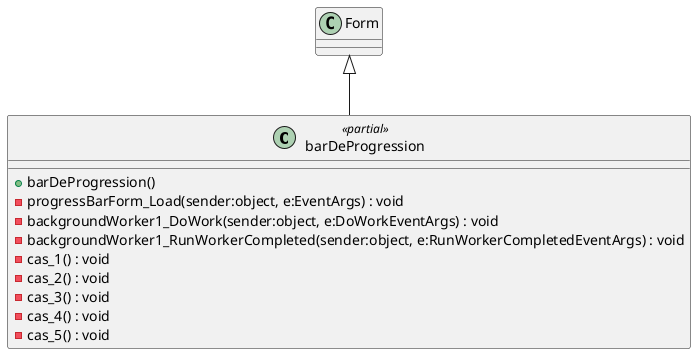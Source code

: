 @startuml
class barDeProgression <<partial>> {
    + barDeProgression()
    - progressBarForm_Load(sender:object, e:EventArgs) : void
    - backgroundWorker1_DoWork(sender:object, e:DoWorkEventArgs) : void
    - backgroundWorker1_RunWorkerCompleted(sender:object, e:RunWorkerCompletedEventArgs) : void
    - cas_1() : void
    - cas_2() : void
    - cas_3() : void
    - cas_4() : void
    - cas_5() : void
}
Form <|-- barDeProgression
@enduml
